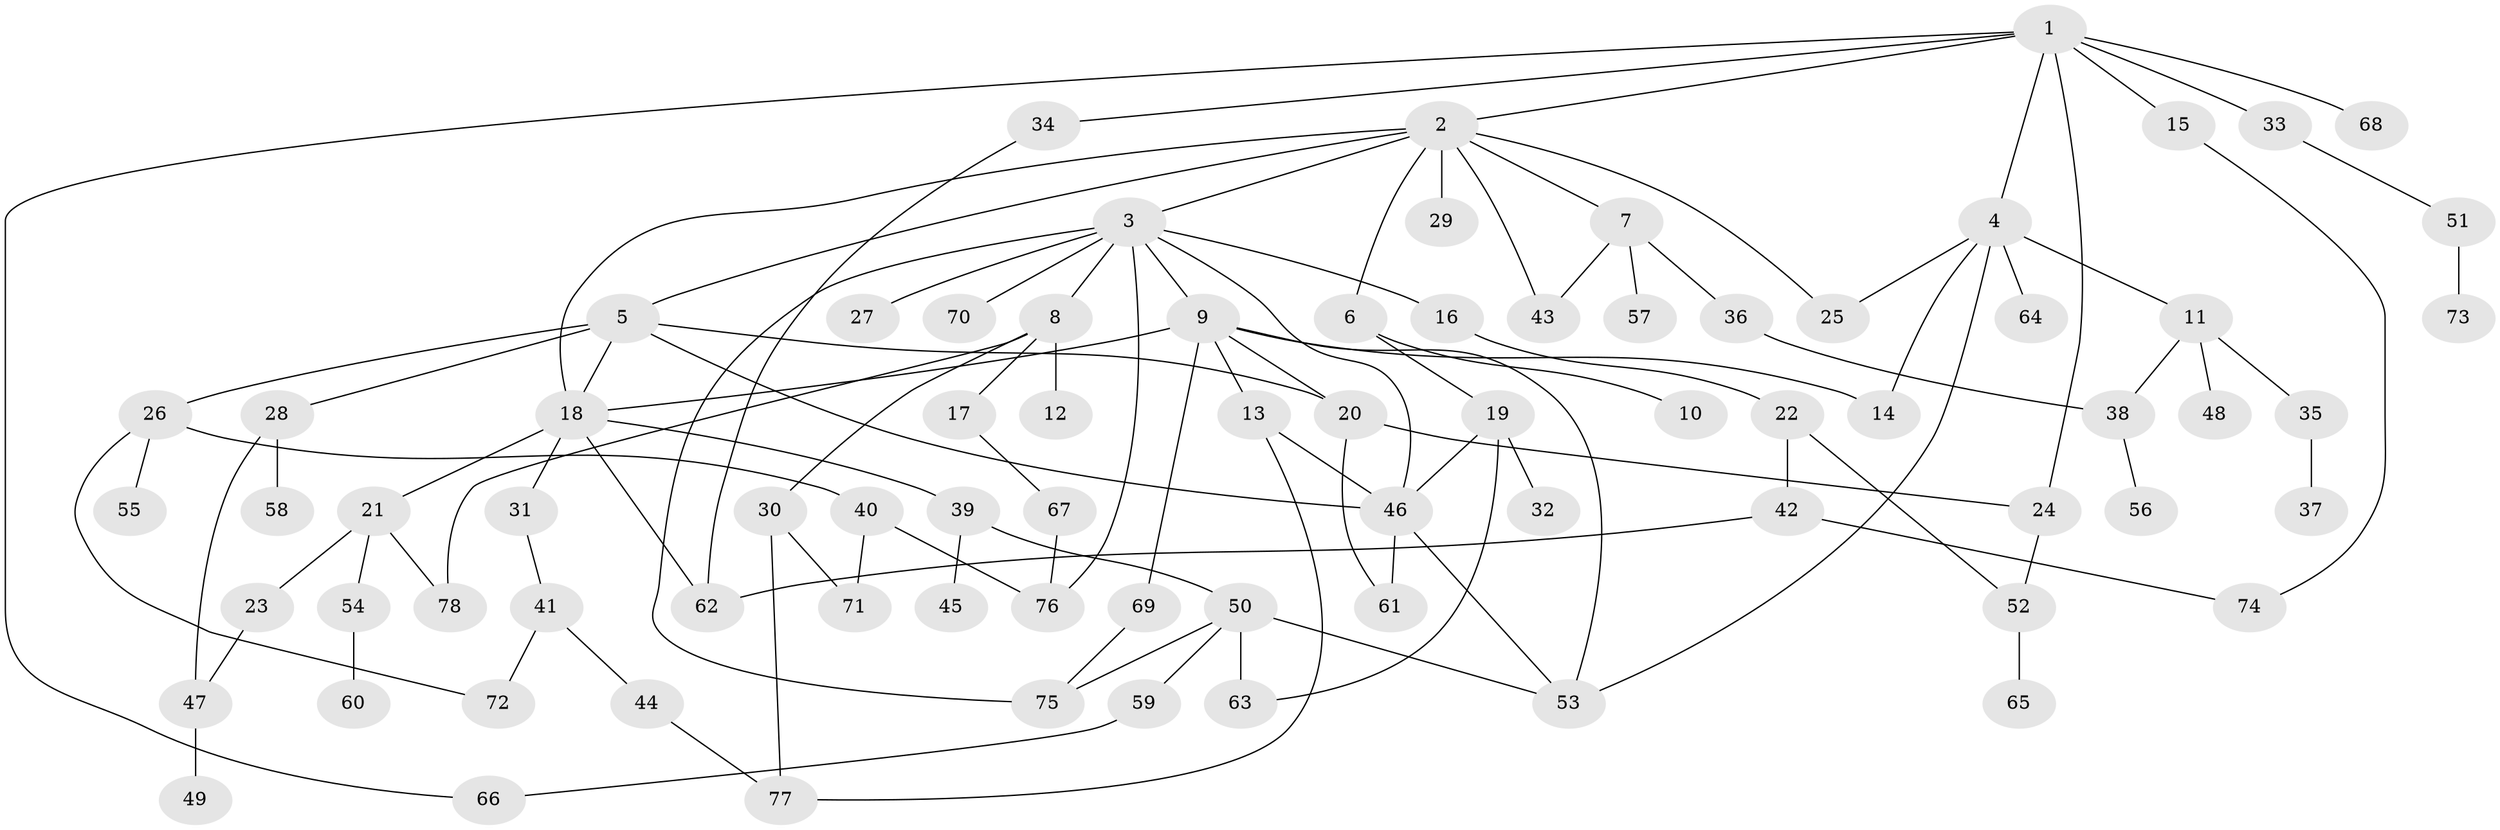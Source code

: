 // Generated by graph-tools (version 1.1) at 2025/00/03/09/25 03:00:59]
// undirected, 78 vertices, 108 edges
graph export_dot {
graph [start="1"]
  node [color=gray90,style=filled];
  1;
  2;
  3;
  4;
  5;
  6;
  7;
  8;
  9;
  10;
  11;
  12;
  13;
  14;
  15;
  16;
  17;
  18;
  19;
  20;
  21;
  22;
  23;
  24;
  25;
  26;
  27;
  28;
  29;
  30;
  31;
  32;
  33;
  34;
  35;
  36;
  37;
  38;
  39;
  40;
  41;
  42;
  43;
  44;
  45;
  46;
  47;
  48;
  49;
  50;
  51;
  52;
  53;
  54;
  55;
  56;
  57;
  58;
  59;
  60;
  61;
  62;
  63;
  64;
  65;
  66;
  67;
  68;
  69;
  70;
  71;
  72;
  73;
  74;
  75;
  76;
  77;
  78;
  1 -- 2;
  1 -- 4;
  1 -- 15;
  1 -- 24;
  1 -- 33;
  1 -- 34;
  1 -- 68;
  1 -- 66;
  2 -- 3;
  2 -- 5;
  2 -- 6;
  2 -- 7;
  2 -- 25;
  2 -- 29;
  2 -- 43;
  2 -- 18;
  3 -- 8;
  3 -- 9;
  3 -- 16;
  3 -- 27;
  3 -- 46;
  3 -- 70;
  3 -- 75;
  3 -- 76;
  4 -- 11;
  4 -- 14;
  4 -- 64;
  4 -- 53;
  4 -- 25;
  5 -- 18;
  5 -- 20;
  5 -- 26;
  5 -- 28;
  5 -- 46;
  6 -- 10;
  6 -- 19;
  7 -- 36;
  7 -- 57;
  7 -- 43;
  8 -- 12;
  8 -- 17;
  8 -- 30;
  8 -- 78;
  9 -- 13;
  9 -- 53;
  9 -- 69;
  9 -- 20;
  9 -- 14;
  9 -- 18;
  11 -- 35;
  11 -- 38;
  11 -- 48;
  13 -- 46;
  13 -- 77;
  15 -- 74;
  16 -- 22;
  17 -- 67;
  18 -- 21;
  18 -- 31;
  18 -- 39;
  18 -- 62;
  19 -- 32;
  19 -- 63;
  19 -- 46;
  20 -- 24;
  20 -- 61;
  21 -- 23;
  21 -- 54;
  21 -- 78;
  22 -- 42;
  22 -- 52;
  23 -- 47;
  24 -- 52;
  26 -- 40;
  26 -- 55;
  26 -- 72;
  28 -- 47;
  28 -- 58;
  30 -- 71;
  30 -- 77;
  31 -- 41;
  33 -- 51;
  34 -- 62;
  35 -- 37;
  36 -- 38;
  38 -- 56;
  39 -- 45;
  39 -- 50;
  40 -- 71;
  40 -- 76;
  41 -- 44;
  41 -- 72;
  42 -- 62;
  42 -- 74;
  44 -- 77;
  46 -- 61;
  46 -- 53;
  47 -- 49;
  50 -- 59;
  50 -- 63;
  50 -- 53;
  50 -- 75;
  51 -- 73;
  52 -- 65;
  54 -- 60;
  59 -- 66;
  67 -- 76;
  69 -- 75;
}

